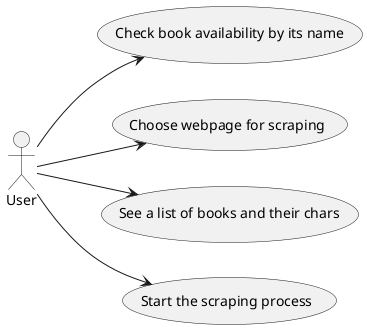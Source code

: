 @startuml usecase

left to right direction
actor "User" as user

user --> (Check book availability by its name)
user --> (Choose webpage for scraping)
user --> (See a list of books and their chars)
user --> (Start the scraping process) 

@enduml